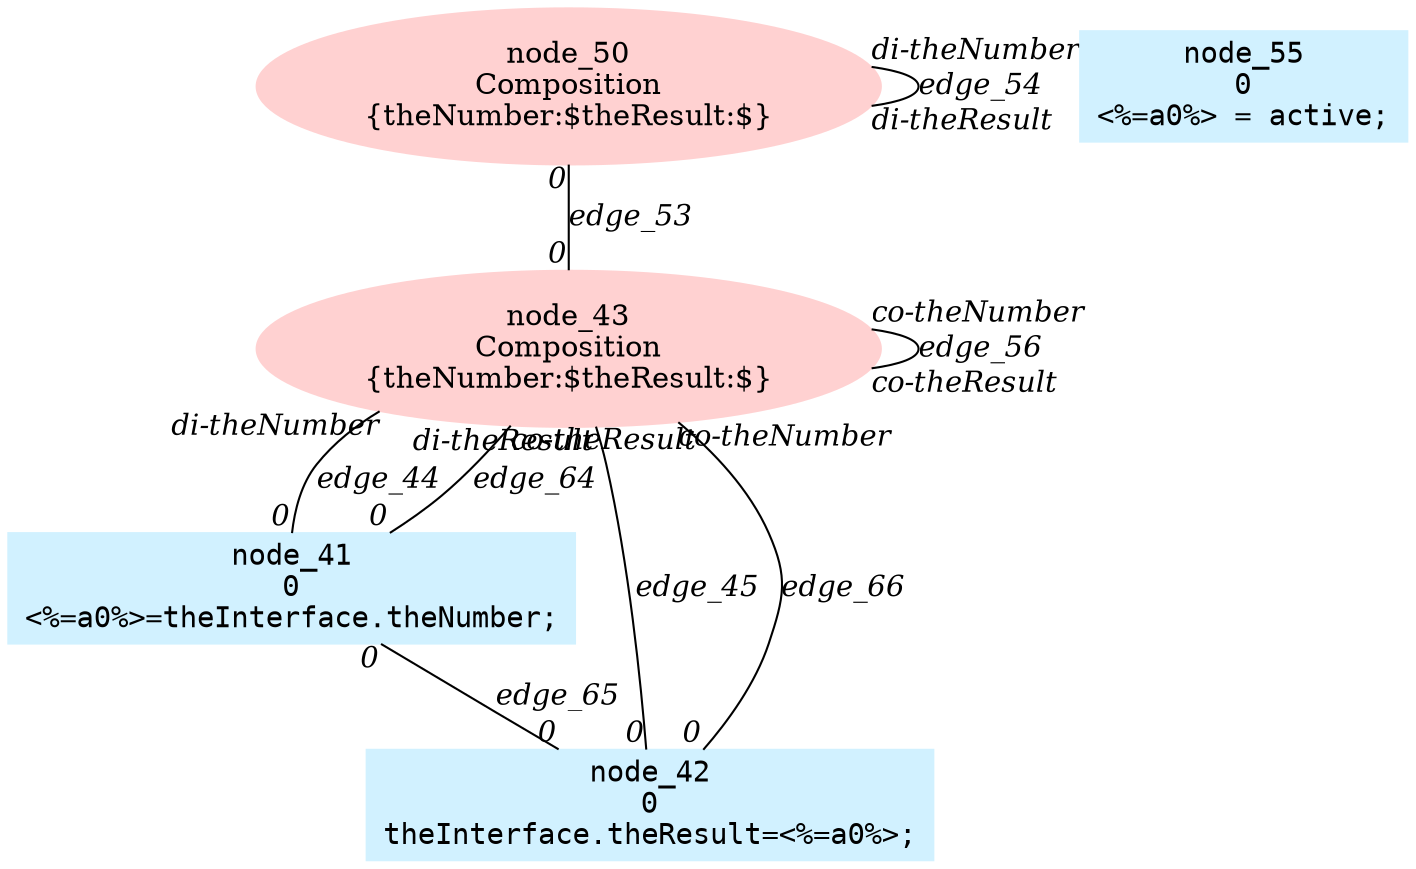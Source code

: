 digraph g{node_43 [shape=ellipse, style=filled, color="#ffd1d1", label="node_43
Composition
{theNumber:$theResult:$}" ]
node_50 [shape=ellipse, style=filled, color="#ffd1d1", label="node_50
Composition
{theNumber:$theResult:$}" ]
node_41 [shape=box, style=filled, color="#d1f1ff", fontname="Courier", label="node_41
0
<%=a0%>=theInterface.theNumber;
" ]
node_42 [shape=box, style=filled, color="#d1f1ff", fontname="Courier", label="node_42
0
theInterface.theResult=<%=a0%>;
" ]
node_55 [shape=box, style=filled, color="#d1f1ff", fontname="Courier", label="node_55
0
<%=a0%> = active;
" ]
node_43 -> node_41 [dir=none, arrowHead=none, fontname="Times-Italic", label="edge_44",  headlabel="0", taillabel="di-theNumber" ]
node_43 -> node_42 [dir=none, arrowHead=none, fontname="Times-Italic", label="edge_45",  headlabel="0", taillabel="di-theResult" ]
node_50 -> node_43 [dir=none, arrowHead=none, fontname="Times-Italic", label="edge_53",  headlabel="0", taillabel="0" ]
node_50 -> node_50 [dir=none, arrowHead=none, fontname="Times-Italic", label="edge_54",  headlabel="di-theResult", taillabel="di-theNumber" ]
node_43 -> node_43 [dir=none, arrowHead=none, fontname="Times-Italic", label="edge_56",  headlabel="co-theResult", taillabel="co-theNumber" ]
node_43 -> node_41 [dir=none, arrowHead=none, fontname="Times-Italic", label="edge_64",  headlabel="0", taillabel="co-theResult" ]
node_41 -> node_42 [dir=none, arrowHead=none, fontname="Times-Italic", label="edge_65",  headlabel="0", taillabel="0" ]
node_43 -> node_42 [dir=none, arrowHead=none, fontname="Times-Italic", label="edge_66",  headlabel="0", taillabel="co-theNumber" ]
}